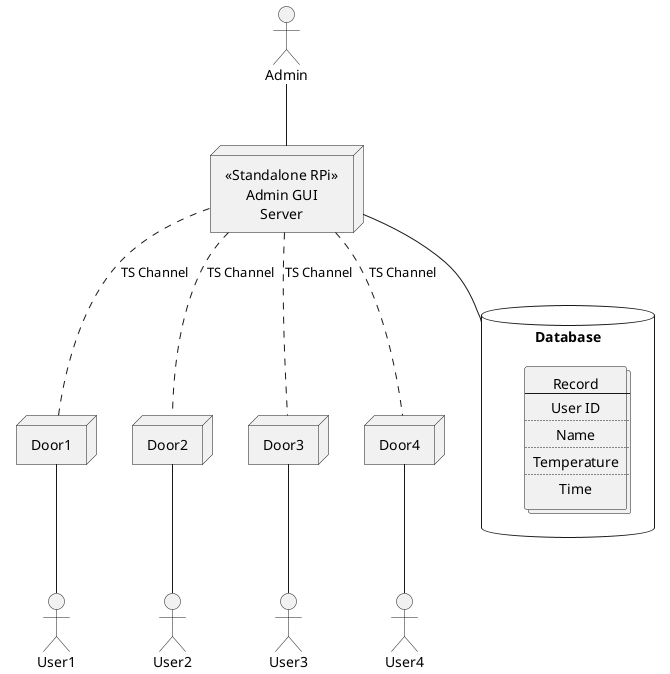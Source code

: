 @startuml

skinparam defaultTextAlignment center

actor Admin
node admin_interface [
<<Standalone RPi>>
Admin GUI
Server
]

database Database {
    collections record [
    Record
    --
    User ID
    ..
    Name
    ..
    Temperature
    ..
    Time
    ]
}

admin_interface -- Database

node Door1
node Door2
node Door3
node Door4

actor User1
actor User2
actor User3
actor User4

Admin -- admin_interface

admin_interface .. Door4 : TS Channel
admin_interface .. Door3 : TS Channel
admin_interface .. Door2 : TS Channel
admin_interface .. Door1 : TS Channel

User4 -up- Door4
User3 -up- Door3
User2 -up- Door2
User1 -up- Door1

@enduml
